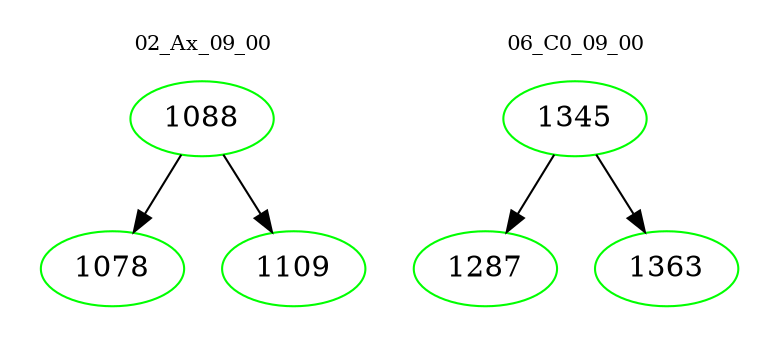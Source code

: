 digraph{
subgraph cluster_0 {
color = white
label = "02_Ax_09_00";
fontsize=10;
T0_1088 [label="1088", color="green"]
T0_1088 -> T0_1078 [color="black"]
T0_1078 [label="1078", color="green"]
T0_1088 -> T0_1109 [color="black"]
T0_1109 [label="1109", color="green"]
}
subgraph cluster_1 {
color = white
label = "06_C0_09_00";
fontsize=10;
T1_1345 [label="1345", color="green"]
T1_1345 -> T1_1287 [color="black"]
T1_1287 [label="1287", color="green"]
T1_1345 -> T1_1363 [color="black"]
T1_1363 [label="1363", color="green"]
}
}
